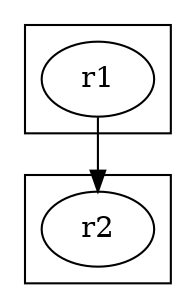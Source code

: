 digraph  {

	subgraph cluster1 {
		class="as";
		r1;
	}

	subgraph cluster2 {
		class="as";
		r2;
	}
	r1->r2;

}
